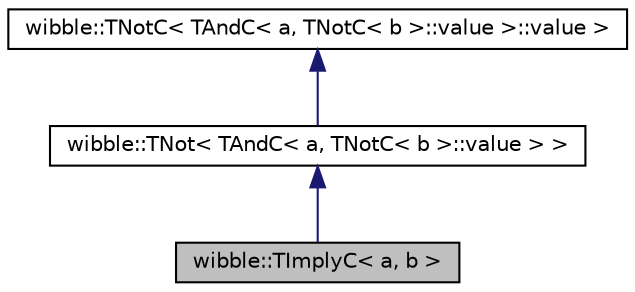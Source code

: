digraph G
{
  edge [fontname="Helvetica",fontsize="10",labelfontname="Helvetica",labelfontsize="10"];
  node [fontname="Helvetica",fontsize="10",shape=record];
  Node1 [label="wibble::TImplyC\< a, b \>",height=0.2,width=0.4,color="black", fillcolor="grey75", style="filled" fontcolor="black"];
  Node2 -> Node1 [dir="back",color="midnightblue",fontsize="10",style="solid",fontname="Helvetica"];
  Node2 [label="wibble::TNot\< TAndC\< a, TNotC\< b \>::value \> \>",height=0.2,width=0.4,color="black", fillcolor="white", style="filled",URL="$structwibble_1_1TNot.html"];
  Node3 -> Node2 [dir="back",color="midnightblue",fontsize="10",style="solid",fontname="Helvetica"];
  Node3 [label="wibble::TNotC\< TAndC\< a, TNotC\< b \>::value \>::value \>",height=0.2,width=0.4,color="black", fillcolor="white", style="filled",URL="$structwibble_1_1TNotC.html"];
}
